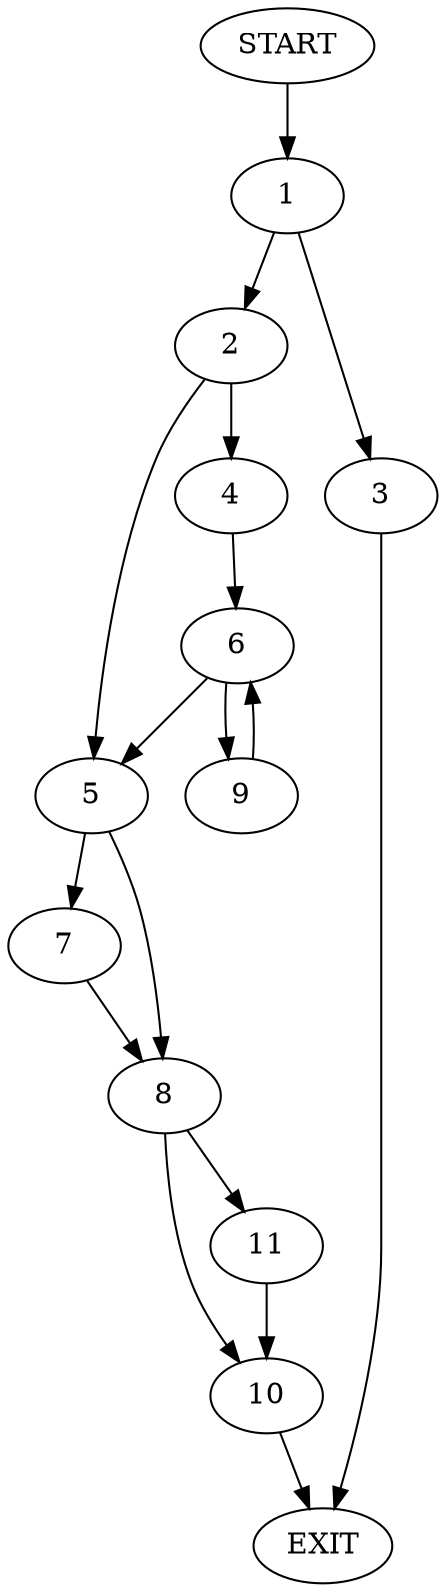 digraph {
0 [label="START"]
12 [label="EXIT"]
0 -> 1
1 -> 2
1 -> 3
2 -> 4
2 -> 5
3 -> 12
4 -> 6
5 -> 7
5 -> 8
6 -> 9
6 -> 5
9 -> 6
7 -> 8
8 -> 10
8 -> 11
11 -> 10
10 -> 12
}
